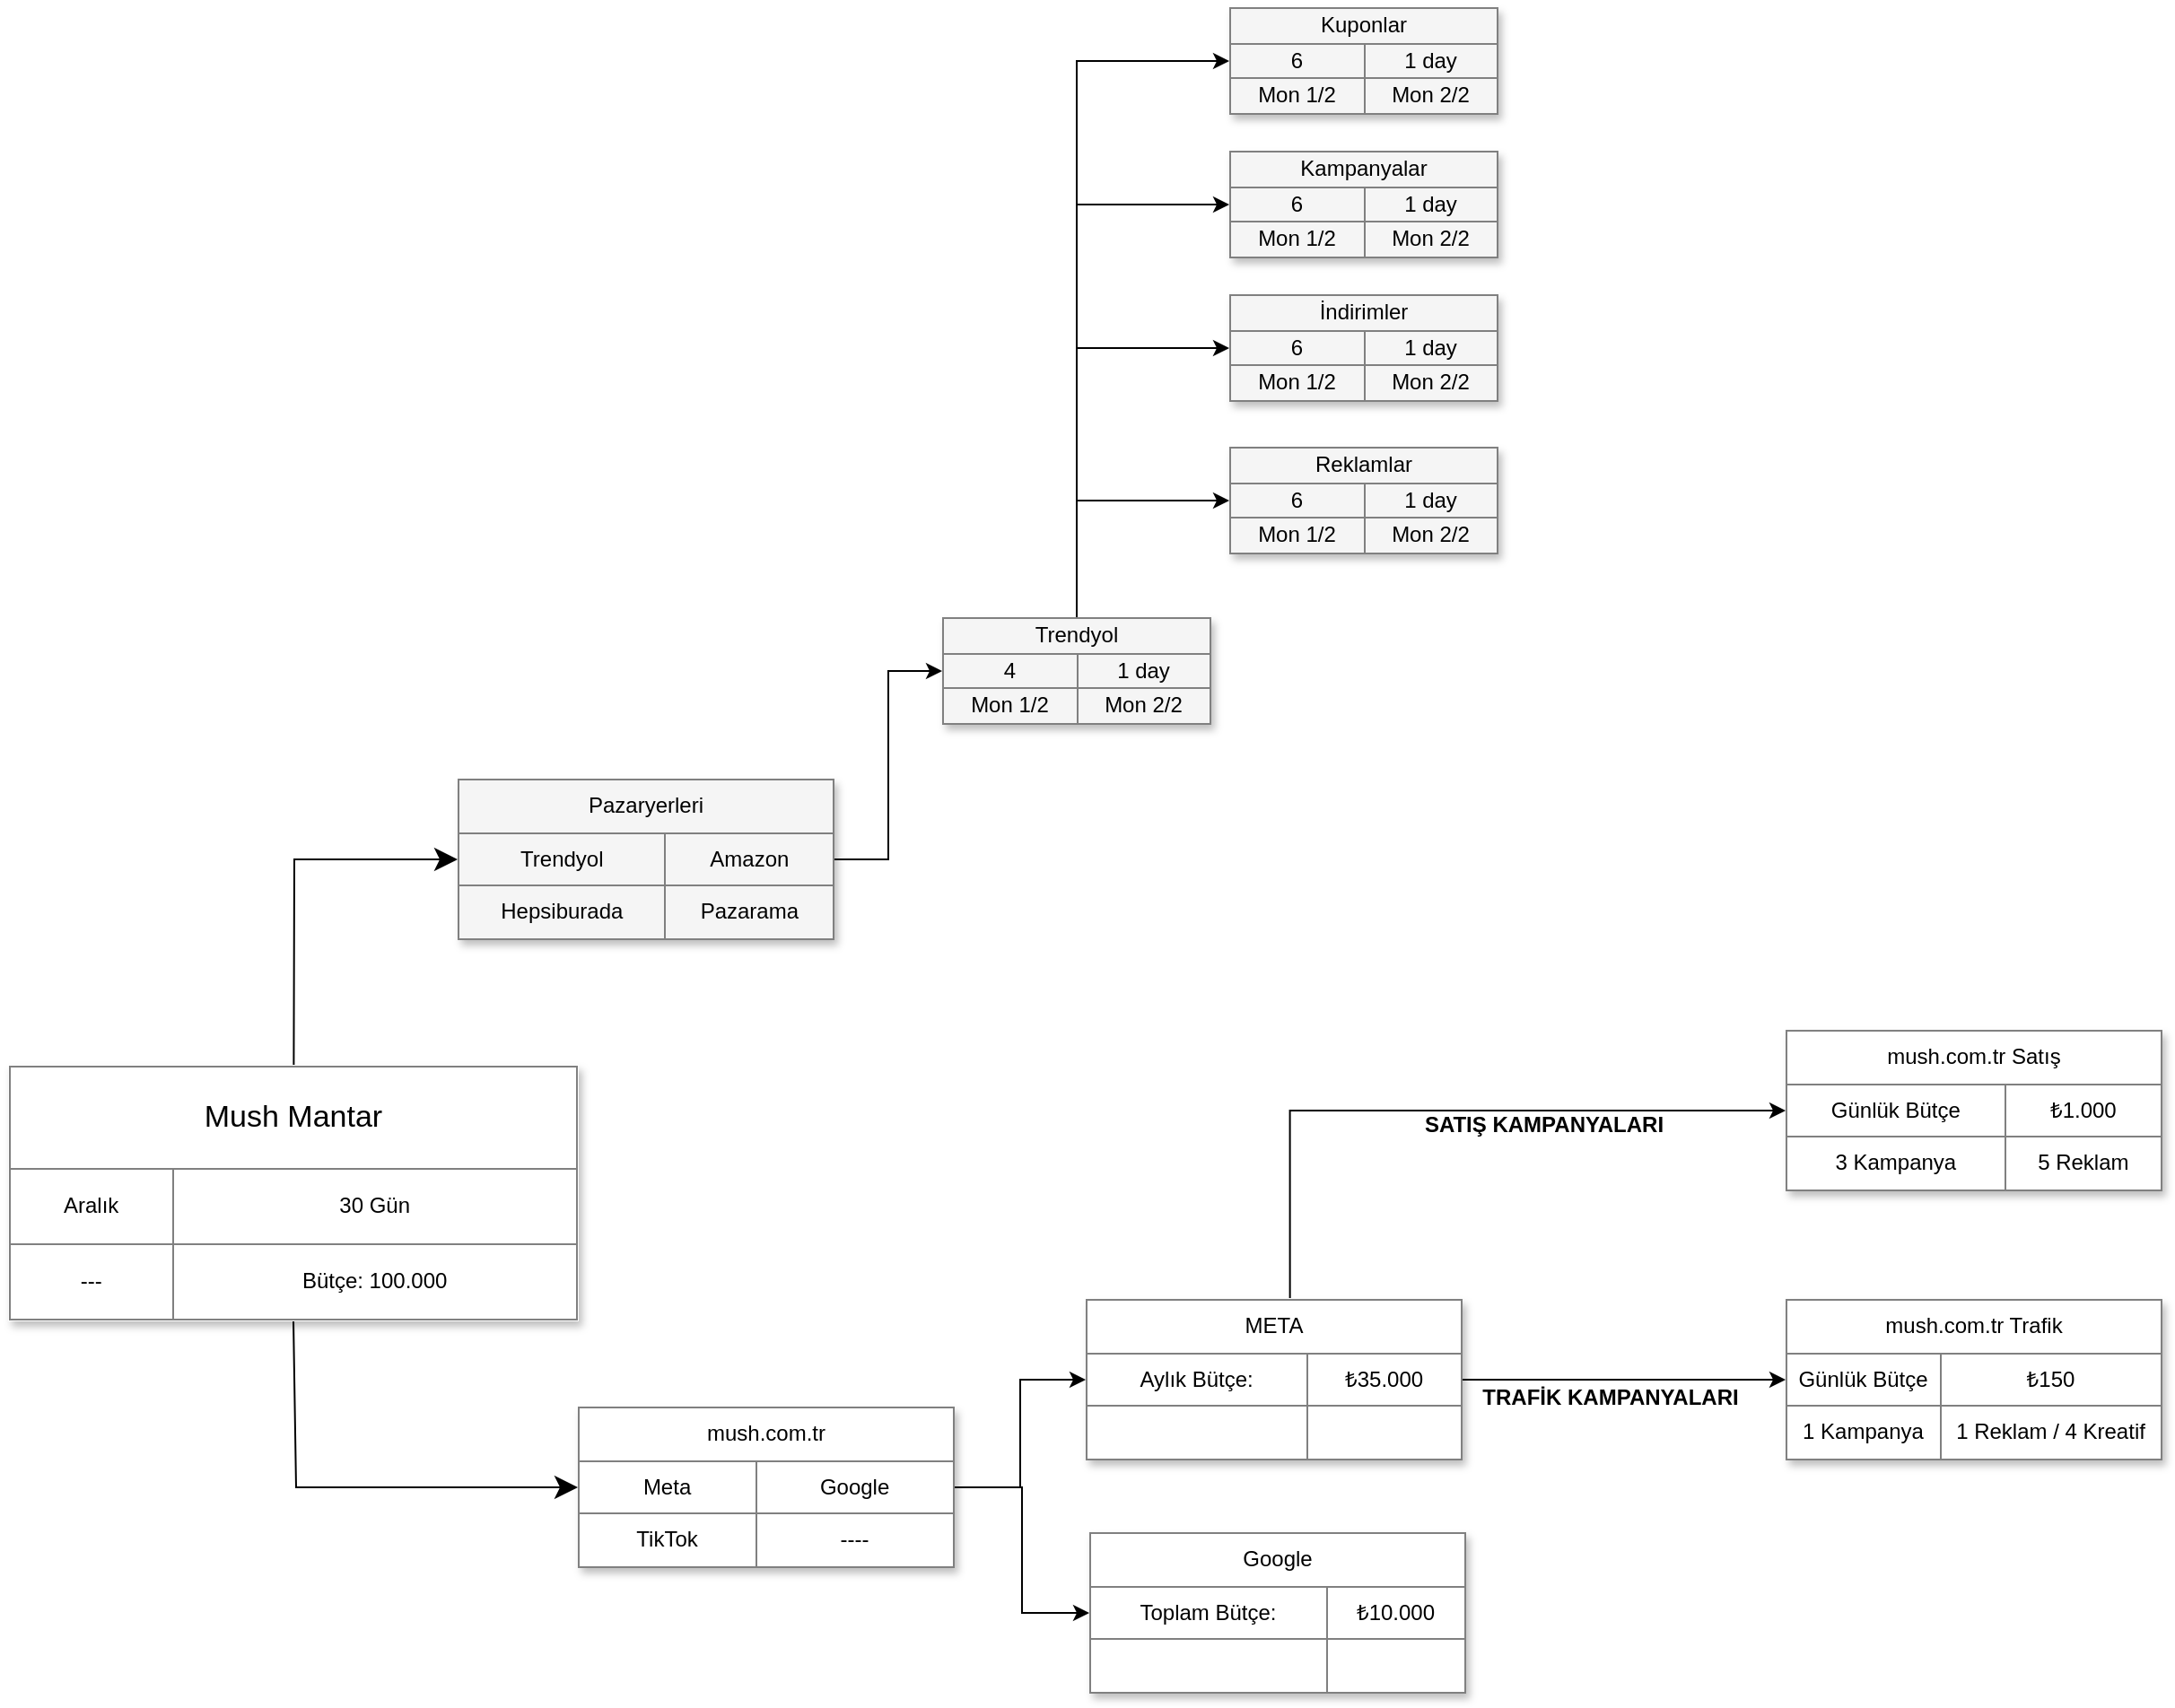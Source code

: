 <mxfile version="24.9.2">
  <diagram name="Page-1" id="9c096ad6-e400-ecc8-3e38-643d2caac077">
    <mxGraphModel dx="5033.5" dy="3323.5" grid="1" gridSize="10" guides="1" tooltips="1" connect="1" arrows="1" fold="1" page="1" pageScale="1.5" pageWidth="1169" pageHeight="827" background="none" math="0" shadow="0">
      <root>
        <mxCell id="0" style=";html=1;" />
        <mxCell id="1" style=";html=1;" parent="0" />
        <mxCell id="3cfceab9cabfe5b9-22" style="edgeStyle=none;curved=0;html=1;startSize=10;endArrow=classic;endFill=1;endSize=10;strokeColor=#000000;strokeWidth=1;fontSize=12;entryX=0;entryY=0.5;entryDx=0;entryDy=0;rounded=0;" parent="1" source="30e23a8a0b95c500-1" target="3cfceab9cabfe5b9-9" edge="1">
          <mxGeometry relative="1" as="geometry">
            <Array as="points">
              <mxPoint x="159" y="235" />
            </Array>
          </mxGeometry>
        </mxCell>
        <mxCell id="3cfceab9cabfe5b9-37" style="edgeStyle=none;curved=0;html=1;startSize=10;endArrow=classic;endFill=1;endSize=10;strokeWidth=1;fontSize=12;entryX=0;entryY=0.5;entryDx=0;entryDy=0;rounded=0;exitX=0.5;exitY=1;exitDx=0;exitDy=0;" parent="1" source="30e23a8a0b95c500-1" target="7Ct4jf1HMocAv5nsixJ--13" edge="1">
          <mxGeometry relative="1" as="geometry">
            <mxPoint x="421.702" y="810" as="targetPoint" />
            <Array as="points">
              <mxPoint x="160" y="585" />
            </Array>
          </mxGeometry>
        </mxCell>
        <mxCell id="30e23a8a0b95c500-1" value="&lt;table border=&quot;1&quot; width=&quot;100%&quot; style=&quot;width: 100% ; height: 100% ; border-collapse: collapse&quot;&gt;&lt;tbody&gt;&lt;tr&gt;&lt;td style=&quot;font-size: 17px;&quot; colspan=&quot;2&quot; align=&quot;center&quot;&gt;Mush Mantar&lt;/td&gt;&lt;/tr&gt;&lt;tr&gt;&lt;td align=&quot;center&quot;&gt;Aralık&lt;/td&gt;&lt;td align=&quot;center&quot;&gt;30 Gün&lt;/td&gt;&lt;/tr&gt;&lt;tr&gt;&lt;td align=&quot;center&quot;&gt;---&lt;/td&gt;&lt;td align=&quot;center&quot;&gt;&lt;font style=&quot;font-size: 12px;&quot;&gt;Bütçe: 100.000&lt;/font&gt;&lt;/td&gt;&lt;/tr&gt;&lt;/tbody&gt;&lt;/table&gt;" style="text;html=1;overflow=fill;rounded=0;shadow=1;fontSize=12;align=center;fillColor=default;fontColor=#000000;strokeColor=#FFFFFF;" parent="1" vertex="1">
          <mxGeometry y="350" width="317" height="142" as="geometry" />
        </mxCell>
        <mxCell id="gVQOma9ykaEgue6V0o5R-18" style="edgeStyle=orthogonalEdgeStyle;rounded=0;orthogonalLoop=1;jettySize=auto;html=1;exitX=0.5;exitY=0;exitDx=0;exitDy=0;entryX=0;entryY=0.5;entryDx=0;entryDy=0;" edge="1" parent="1" source="3cfceab9cabfe5b9-6" target="7Ct4jf1HMocAv5nsixJ--11">
          <mxGeometry relative="1" as="geometry">
            <Array as="points">
              <mxPoint x="595" y="35" />
            </Array>
          </mxGeometry>
        </mxCell>
        <mxCell id="gVQOma9ykaEgue6V0o5R-19" style="edgeStyle=orthogonalEdgeStyle;rounded=0;orthogonalLoop=1;jettySize=auto;html=1;exitX=0.5;exitY=0;exitDx=0;exitDy=0;entryX=0;entryY=0.5;entryDx=0;entryDy=0;" edge="1" parent="1" source="3cfceab9cabfe5b9-6" target="7Ct4jf1HMocAv5nsixJ--6">
          <mxGeometry relative="1" as="geometry" />
        </mxCell>
        <mxCell id="gVQOma9ykaEgue6V0o5R-20" style="edgeStyle=orthogonalEdgeStyle;rounded=0;orthogonalLoop=1;jettySize=auto;html=1;exitX=0.5;exitY=0;exitDx=0;exitDy=0;entryX=0;entryY=0.5;entryDx=0;entryDy=0;" edge="1" parent="1" source="3cfceab9cabfe5b9-6" target="7Ct4jf1HMocAv5nsixJ--4">
          <mxGeometry relative="1" as="geometry" />
        </mxCell>
        <mxCell id="gVQOma9ykaEgue6V0o5R-21" style="edgeStyle=orthogonalEdgeStyle;rounded=0;orthogonalLoop=1;jettySize=auto;html=1;exitX=0.5;exitY=0;exitDx=0;exitDy=0;entryX=0;entryY=0.5;entryDx=0;entryDy=0;" edge="1" parent="1" source="3cfceab9cabfe5b9-6" target="3cfceab9cabfe5b9-14">
          <mxGeometry relative="1" as="geometry" />
        </mxCell>
        <mxCell id="3cfceab9cabfe5b9-6" value="&lt;table border=&quot;1&quot; width=&quot;100%&quot; style=&quot;width: 100% ; height: 100% ; border-collapse: collapse&quot;&gt;&lt;tbody&gt;&lt;tr&gt;&lt;td colspan=&quot;2&quot; align=&quot;center&quot;&gt;&lt;font style=&quot;font-size: 12px&quot;&gt;Trendyol&lt;/font&gt;&lt;/td&gt;&lt;/tr&gt;&lt;tr&gt;&lt;td align=&quot;center&quot;&gt;4&lt;/td&gt;&lt;td align=&quot;center&quot;&gt;&lt;font style=&quot;font-size: 12px&quot;&gt;1 day&lt;/font&gt;&lt;/td&gt;&lt;/tr&gt;&lt;tr&gt;&lt;td align=&quot;center&quot;&gt;&lt;font style=&quot;font-size: 12px&quot;&gt;Mon 1/2&lt;/font&gt;&lt;/td&gt;&lt;td align=&quot;center&quot;&gt;&lt;font style=&quot;font-size: 12px&quot;&gt;Mon 2/2&lt;/font&gt;&lt;/td&gt;&lt;/tr&gt;&lt;/tbody&gt;&lt;/table&gt;" style="text;html=1;strokeColor=none;fillColor=#f5f5f5;overflow=fill;rounded=0;shadow=1;fontSize=12;align=center;" parent="1" vertex="1">
          <mxGeometry x="520" y="100" width="150" height="60" as="geometry" />
        </mxCell>
        <mxCell id="gVQOma9ykaEgue6V0o5R-16" style="edgeStyle=orthogonalEdgeStyle;rounded=0;orthogonalLoop=1;jettySize=auto;html=1;entryX=0;entryY=0.5;entryDx=0;entryDy=0;" edge="1" parent="1" source="3cfceab9cabfe5b9-9" target="3cfceab9cabfe5b9-6">
          <mxGeometry relative="1" as="geometry" />
        </mxCell>
        <mxCell id="3cfceab9cabfe5b9-9" value="&lt;table border=&quot;1&quot; width=&quot;100%&quot; style=&quot;width: 100% ; height: 100% ; border-collapse: collapse&quot;&gt;&lt;tbody&gt;&lt;tr&gt;&lt;td colspan=&quot;2&quot; align=&quot;center&quot;&gt;&lt;font style=&quot;font-size: 12px&quot;&gt;Pazaryerleri&lt;/font&gt;&lt;/td&gt;&lt;/tr&gt;&lt;tr&gt;&lt;td align=&quot;center&quot;&gt;Trendyol&lt;/td&gt;&lt;td align=&quot;center&quot;&gt;Amazon&lt;/td&gt;&lt;/tr&gt;&lt;tr&gt;&lt;td align=&quot;center&quot;&gt;Hepsiburada&lt;/td&gt;&lt;td align=&quot;center&quot;&gt;&lt;font style=&quot;font-size: 12px&quot;&gt;Pazarama&lt;/font&gt;&lt;/td&gt;&lt;/tr&gt;&lt;/tbody&gt;&lt;/table&gt;" style="text;html=1;strokeColor=none;fillColor=#f5f5f5;overflow=fill;rounded=0;shadow=1;fontSize=12;align=center;glass=0;gradientColor=none;shadowColor=#000000;" parent="1" vertex="1">
          <mxGeometry x="250" y="190" width="210" height="90" as="geometry" />
        </mxCell>
        <mxCell id="3cfceab9cabfe5b9-14" value="&lt;table border=&quot;1&quot; width=&quot;100%&quot; style=&quot;width: 100% ; height: 100% ; border-collapse: collapse&quot;&gt;&lt;tbody&gt;&lt;tr&gt;&lt;td colspan=&quot;2&quot; align=&quot;center&quot;&gt;&lt;font style=&quot;font-size: 12px&quot;&gt;Kuponlar&lt;/font&gt;&lt;/td&gt;&lt;/tr&gt;&lt;tr&gt;&lt;td align=&quot;center&quot;&gt;6&lt;/td&gt;&lt;td align=&quot;center&quot;&gt;&lt;font style=&quot;font-size: 12px&quot;&gt;1 day&lt;/font&gt;&lt;/td&gt;&lt;/tr&gt;&lt;tr&gt;&lt;td align=&quot;center&quot;&gt;&lt;font style=&quot;font-size: 12px&quot;&gt;Mon 1/2&lt;/font&gt;&lt;/td&gt;&lt;td align=&quot;center&quot;&gt;&lt;font style=&quot;font-size: 12px&quot;&gt;Mon 2/2&lt;/font&gt;&lt;/td&gt;&lt;/tr&gt;&lt;/tbody&gt;&lt;/table&gt;" style="text;html=1;strokeColor=none;fillColor=#f5f5f5;overflow=fill;rounded=0;shadow=1;fontSize=12;align=center;" parent="1" vertex="1">
          <mxGeometry x="680" y="-240" width="150" height="60" as="geometry" />
        </mxCell>
        <mxCell id="7Ct4jf1HMocAv5nsixJ--4" value="&lt;table border=&quot;1&quot; width=&quot;100%&quot; style=&quot;width: 100% ; height: 100% ; border-collapse: collapse&quot;&gt;&lt;tbody&gt;&lt;tr&gt;&lt;td colspan=&quot;2&quot; align=&quot;center&quot;&gt;Kampanyalar&lt;/td&gt;&lt;/tr&gt;&lt;tr&gt;&lt;td align=&quot;center&quot;&gt;6&lt;/td&gt;&lt;td align=&quot;center&quot;&gt;&lt;font style=&quot;font-size: 12px&quot;&gt;1 day&lt;/font&gt;&lt;/td&gt;&lt;/tr&gt;&lt;tr&gt;&lt;td align=&quot;center&quot;&gt;&lt;font style=&quot;font-size: 12px&quot;&gt;Mon 1/2&lt;/font&gt;&lt;/td&gt;&lt;td align=&quot;center&quot;&gt;&lt;font style=&quot;font-size: 12px&quot;&gt;Mon 2/2&lt;/font&gt;&lt;/td&gt;&lt;/tr&gt;&lt;/tbody&gt;&lt;/table&gt;" style="text;html=1;strokeColor=none;fillColor=#f5f5f5;overflow=fill;rounded=0;shadow=1;fontSize=12;align=center;" parent="1" vertex="1">
          <mxGeometry x="680" y="-160" width="150" height="60" as="geometry" />
        </mxCell>
        <mxCell id="7Ct4jf1HMocAv5nsixJ--6" value="&lt;table border=&quot;1&quot; width=&quot;100%&quot; style=&quot;width: 100% ; height: 100% ; border-collapse: collapse&quot;&gt;&lt;tbody&gt;&lt;tr&gt;&lt;td colspan=&quot;2&quot; align=&quot;center&quot;&gt;İndirimler&lt;/td&gt;&lt;/tr&gt;&lt;tr&gt;&lt;td align=&quot;center&quot;&gt;6&lt;/td&gt;&lt;td align=&quot;center&quot;&gt;&lt;font style=&quot;font-size: 12px&quot;&gt;1 day&lt;/font&gt;&lt;/td&gt;&lt;/tr&gt;&lt;tr&gt;&lt;td align=&quot;center&quot;&gt;&lt;font style=&quot;font-size: 12px&quot;&gt;Mon 1/2&lt;/font&gt;&lt;/td&gt;&lt;td align=&quot;center&quot;&gt;&lt;font style=&quot;font-size: 12px&quot;&gt;Mon 2/2&lt;/font&gt;&lt;/td&gt;&lt;/tr&gt;&lt;/tbody&gt;&lt;/table&gt;" style="text;html=1;strokeColor=none;fillColor=#f5f5f5;overflow=fill;rounded=0;shadow=1;fontSize=12;align=center;" parent="1" vertex="1">
          <mxGeometry x="680" y="-80" width="150" height="60" as="geometry" />
        </mxCell>
        <mxCell id="7Ct4jf1HMocAv5nsixJ--11" value="&lt;table border=&quot;1&quot; width=&quot;100%&quot; style=&quot;width: 100% ; height: 100% ; border-collapse: collapse&quot;&gt;&lt;tbody&gt;&lt;tr&gt;&lt;td colspan=&quot;2&quot; align=&quot;center&quot;&gt;Reklamlar&lt;/td&gt;&lt;/tr&gt;&lt;tr&gt;&lt;td align=&quot;center&quot;&gt;6&lt;/td&gt;&lt;td align=&quot;center&quot;&gt;&lt;font style=&quot;font-size: 12px&quot;&gt;1 day&lt;/font&gt;&lt;/td&gt;&lt;/tr&gt;&lt;tr&gt;&lt;td align=&quot;center&quot;&gt;&lt;font style=&quot;font-size: 12px&quot;&gt;Mon 1/2&lt;/font&gt;&lt;/td&gt;&lt;td align=&quot;center&quot;&gt;&lt;font style=&quot;font-size: 12px&quot;&gt;Mon 2/2&lt;/font&gt;&lt;/td&gt;&lt;/tr&gt;&lt;/tbody&gt;&lt;/table&gt;" style="text;html=1;strokeColor=none;fillColor=#f5f5f5;overflow=fill;rounded=0;shadow=1;fontSize=12;align=center;" parent="1" vertex="1">
          <mxGeometry x="680" y="5" width="150" height="60" as="geometry" />
        </mxCell>
        <mxCell id="gVQOma9ykaEgue6V0o5R-3" style="edgeStyle=orthogonalEdgeStyle;rounded=0;orthogonalLoop=1;jettySize=auto;html=1;entryX=0;entryY=0.5;entryDx=0;entryDy=0;" edge="1" parent="1" source="7Ct4jf1HMocAv5nsixJ--13" target="gVQOma9ykaEgue6V0o5R-2">
          <mxGeometry relative="1" as="geometry" />
        </mxCell>
        <mxCell id="gVQOma9ykaEgue6V0o5R-5" style="edgeStyle=orthogonalEdgeStyle;rounded=0;orthogonalLoop=1;jettySize=auto;html=1;entryX=0;entryY=0.5;entryDx=0;entryDy=0;" edge="1" parent="1" source="7Ct4jf1HMocAv5nsixJ--13" target="gVQOma9ykaEgue6V0o5R-4">
          <mxGeometry relative="1" as="geometry" />
        </mxCell>
        <mxCell id="7Ct4jf1HMocAv5nsixJ--13" value="&lt;table border=&quot;1&quot; width=&quot;100%&quot; style=&quot;width: 100% ; height: 100% ; border-collapse: collapse&quot;&gt;&lt;tbody&gt;&lt;tr&gt;&lt;td colspan=&quot;2&quot; align=&quot;center&quot;&gt;mush.com.tr&lt;/td&gt;&lt;/tr&gt;&lt;tr&gt;&lt;td align=&quot;center&quot;&gt;Meta&lt;/td&gt;&lt;td align=&quot;center&quot;&gt;Google&lt;/td&gt;&lt;/tr&gt;&lt;tr&gt;&lt;td align=&quot;center&quot;&gt;TikTok&lt;/td&gt;&lt;td align=&quot;center&quot;&gt;&lt;font style=&quot;font-size: 12px&quot;&gt;----&lt;/font&gt;&lt;/td&gt;&lt;/tr&gt;&lt;/tbody&gt;&lt;/table&gt;" style="text;html=1;strokeColor=none;fillColor=#FFFFFF;overflow=fill;rounded=0;shadow=1;fontSize=12;align=center;" parent="1" vertex="1">
          <mxGeometry x="317" y="540" width="210" height="90" as="geometry" />
        </mxCell>
        <mxCell id="gVQOma9ykaEgue6V0o5R-9" style="edgeStyle=orthogonalEdgeStyle;rounded=0;orthogonalLoop=1;jettySize=auto;html=1;entryX=0;entryY=0.5;entryDx=0;entryDy=0;exitX=0.542;exitY=-0.005;exitDx=0;exitDy=0;exitPerimeter=0;" edge="1" parent="1" source="gVQOma9ykaEgue6V0o5R-2" target="gVQOma9ykaEgue6V0o5R-8">
          <mxGeometry relative="1" as="geometry">
            <Array as="points">
              <mxPoint x="714" y="375" />
            </Array>
          </mxGeometry>
        </mxCell>
        <mxCell id="gVQOma9ykaEgue6V0o5R-13" style="edgeStyle=orthogonalEdgeStyle;rounded=0;orthogonalLoop=1;jettySize=auto;html=1;entryX=0;entryY=0.5;entryDx=0;entryDy=0;" edge="1" parent="1" source="gVQOma9ykaEgue6V0o5R-2" target="gVQOma9ykaEgue6V0o5R-14">
          <mxGeometry relative="1" as="geometry">
            <mxPoint x="1000" y="525" as="targetPoint" />
          </mxGeometry>
        </mxCell>
        <mxCell id="gVQOma9ykaEgue6V0o5R-2" value="&lt;table border=&quot;1&quot; width=&quot;100%&quot; style=&quot;width: 100% ; height: 100% ; border-collapse: collapse&quot;&gt;&lt;tbody&gt;&lt;tr&gt;&lt;td colspan=&quot;2&quot; align=&quot;center&quot;&gt;META&lt;br&gt;&lt;/td&gt;&lt;/tr&gt;&lt;tr&gt;&lt;td align=&quot;center&quot;&gt;Aylık Bütçe:&lt;/td&gt;&lt;td align=&quot;center&quot;&gt;₺35.000&lt;/td&gt;&lt;/tr&gt;&lt;tr&gt;&lt;td align=&quot;center&quot;&gt;&lt;/td&gt;&lt;td align=&quot;center&quot;&gt;&lt;br&gt;&lt;/td&gt;&lt;/tr&gt;&lt;/tbody&gt;&lt;/table&gt;" style="text;html=1;strokeColor=none;fillColor=#FFFFFF;overflow=fill;rounded=0;shadow=1;fontSize=12;align=center;" vertex="1" parent="1">
          <mxGeometry x="600" y="480" width="210" height="90" as="geometry" />
        </mxCell>
        <mxCell id="gVQOma9ykaEgue6V0o5R-4" value="&lt;table border=&quot;1&quot; width=&quot;100%&quot; style=&quot;width: 100% ; height: 100% ; border-collapse: collapse&quot;&gt;&lt;tbody&gt;&lt;tr&gt;&lt;td colspan=&quot;2&quot; align=&quot;center&quot;&gt;Google&lt;/td&gt;&lt;/tr&gt;&lt;tr&gt;&lt;td align=&quot;center&quot;&gt;Toplam Bütçe:&lt;/td&gt;&lt;td align=&quot;center&quot;&gt;₺10.000&lt;/td&gt;&lt;/tr&gt;&lt;tr&gt;&lt;td align=&quot;center&quot;&gt;&lt;/td&gt;&lt;td align=&quot;center&quot;&gt;&lt;br&gt;&lt;/td&gt;&lt;/tr&gt;&lt;/tbody&gt;&lt;/table&gt;" style="text;html=1;strokeColor=none;fillColor=#FFFFFF;overflow=fill;rounded=0;shadow=1;fontSize=12;align=center;" vertex="1" parent="1">
          <mxGeometry x="602" y="610" width="210" height="90" as="geometry" />
        </mxCell>
        <mxCell id="gVQOma9ykaEgue6V0o5R-8" value="&lt;table border=&quot;1&quot; width=&quot;100%&quot; style=&quot;width: 100% ; height: 100% ; border-collapse: collapse&quot;&gt;&lt;tbody&gt;&lt;tr&gt;&lt;td colspan=&quot;2&quot; align=&quot;center&quot;&gt;mush.com.tr Satış&lt;/td&gt;&lt;/tr&gt;&lt;tr&gt;&lt;td align=&quot;center&quot;&gt;Günlük Bütçe&lt;/td&gt;&lt;td align=&quot;center&quot;&gt;₺1.000&lt;/td&gt;&lt;/tr&gt;&lt;tr&gt;&lt;td align=&quot;center&quot;&gt;3 Kampanya&lt;/td&gt;&lt;td align=&quot;center&quot;&gt;5 Reklam&lt;/td&gt;&lt;/tr&gt;&lt;/tbody&gt;&lt;/table&gt;" style="text;html=1;strokeColor=none;fillColor=#FFFFFF;overflow=fill;rounded=0;shadow=1;fontSize=12;align=center;" vertex="1" parent="1">
          <mxGeometry x="990" y="330" width="210" height="90" as="geometry" />
        </mxCell>
        <mxCell id="gVQOma9ykaEgue6V0o5R-10" value="SATIŞ KAMPANYALARI&lt;div&gt;&lt;br&gt;&lt;/div&gt;" style="text;html=1;align=center;verticalAlign=middle;resizable=0;points=[];autosize=1;strokeColor=none;fillColor=none;fontStyle=1;rotation=0;" vertex="1" parent="1">
          <mxGeometry x="780" y="370" width="150" height="40" as="geometry" />
        </mxCell>
        <mxCell id="gVQOma9ykaEgue6V0o5R-14" value="&lt;table border=&quot;1&quot; width=&quot;100%&quot; style=&quot;width: 100% ; height: 100% ; border-collapse: collapse&quot;&gt;&lt;tbody&gt;&lt;tr&gt;&lt;td colspan=&quot;2&quot; align=&quot;center&quot;&gt;mush.com.tr Trafik&lt;/td&gt;&lt;/tr&gt;&lt;tr&gt;&lt;td align=&quot;center&quot;&gt;Günlük Bütçe&lt;/td&gt;&lt;td align=&quot;center&quot;&gt;₺150&lt;/td&gt;&lt;/tr&gt;&lt;tr&gt;&lt;td align=&quot;center&quot;&gt;1 Kampanya&lt;/td&gt;&lt;td align=&quot;center&quot;&gt;1 Reklam / 4 Kreatif&lt;/td&gt;&lt;/tr&gt;&lt;/tbody&gt;&lt;/table&gt;" style="text;html=1;strokeColor=none;fillColor=#FFFFFF;overflow=fill;rounded=0;shadow=1;fontSize=12;align=center;" vertex="1" parent="1">
          <mxGeometry x="990" y="480" width="210" height="90" as="geometry" />
        </mxCell>
        <mxCell id="gVQOma9ykaEgue6V0o5R-15" value="&lt;div&gt;TRAFİK KAMPANYALARI&lt;/div&gt;" style="text;html=1;align=center;verticalAlign=middle;resizable=0;points=[];autosize=1;strokeColor=none;fillColor=none;fontStyle=1;rotation=0;" vertex="1" parent="1">
          <mxGeometry x="812" y="520" width="160" height="30" as="geometry" />
        </mxCell>
      </root>
    </mxGraphModel>
  </diagram>
</mxfile>
